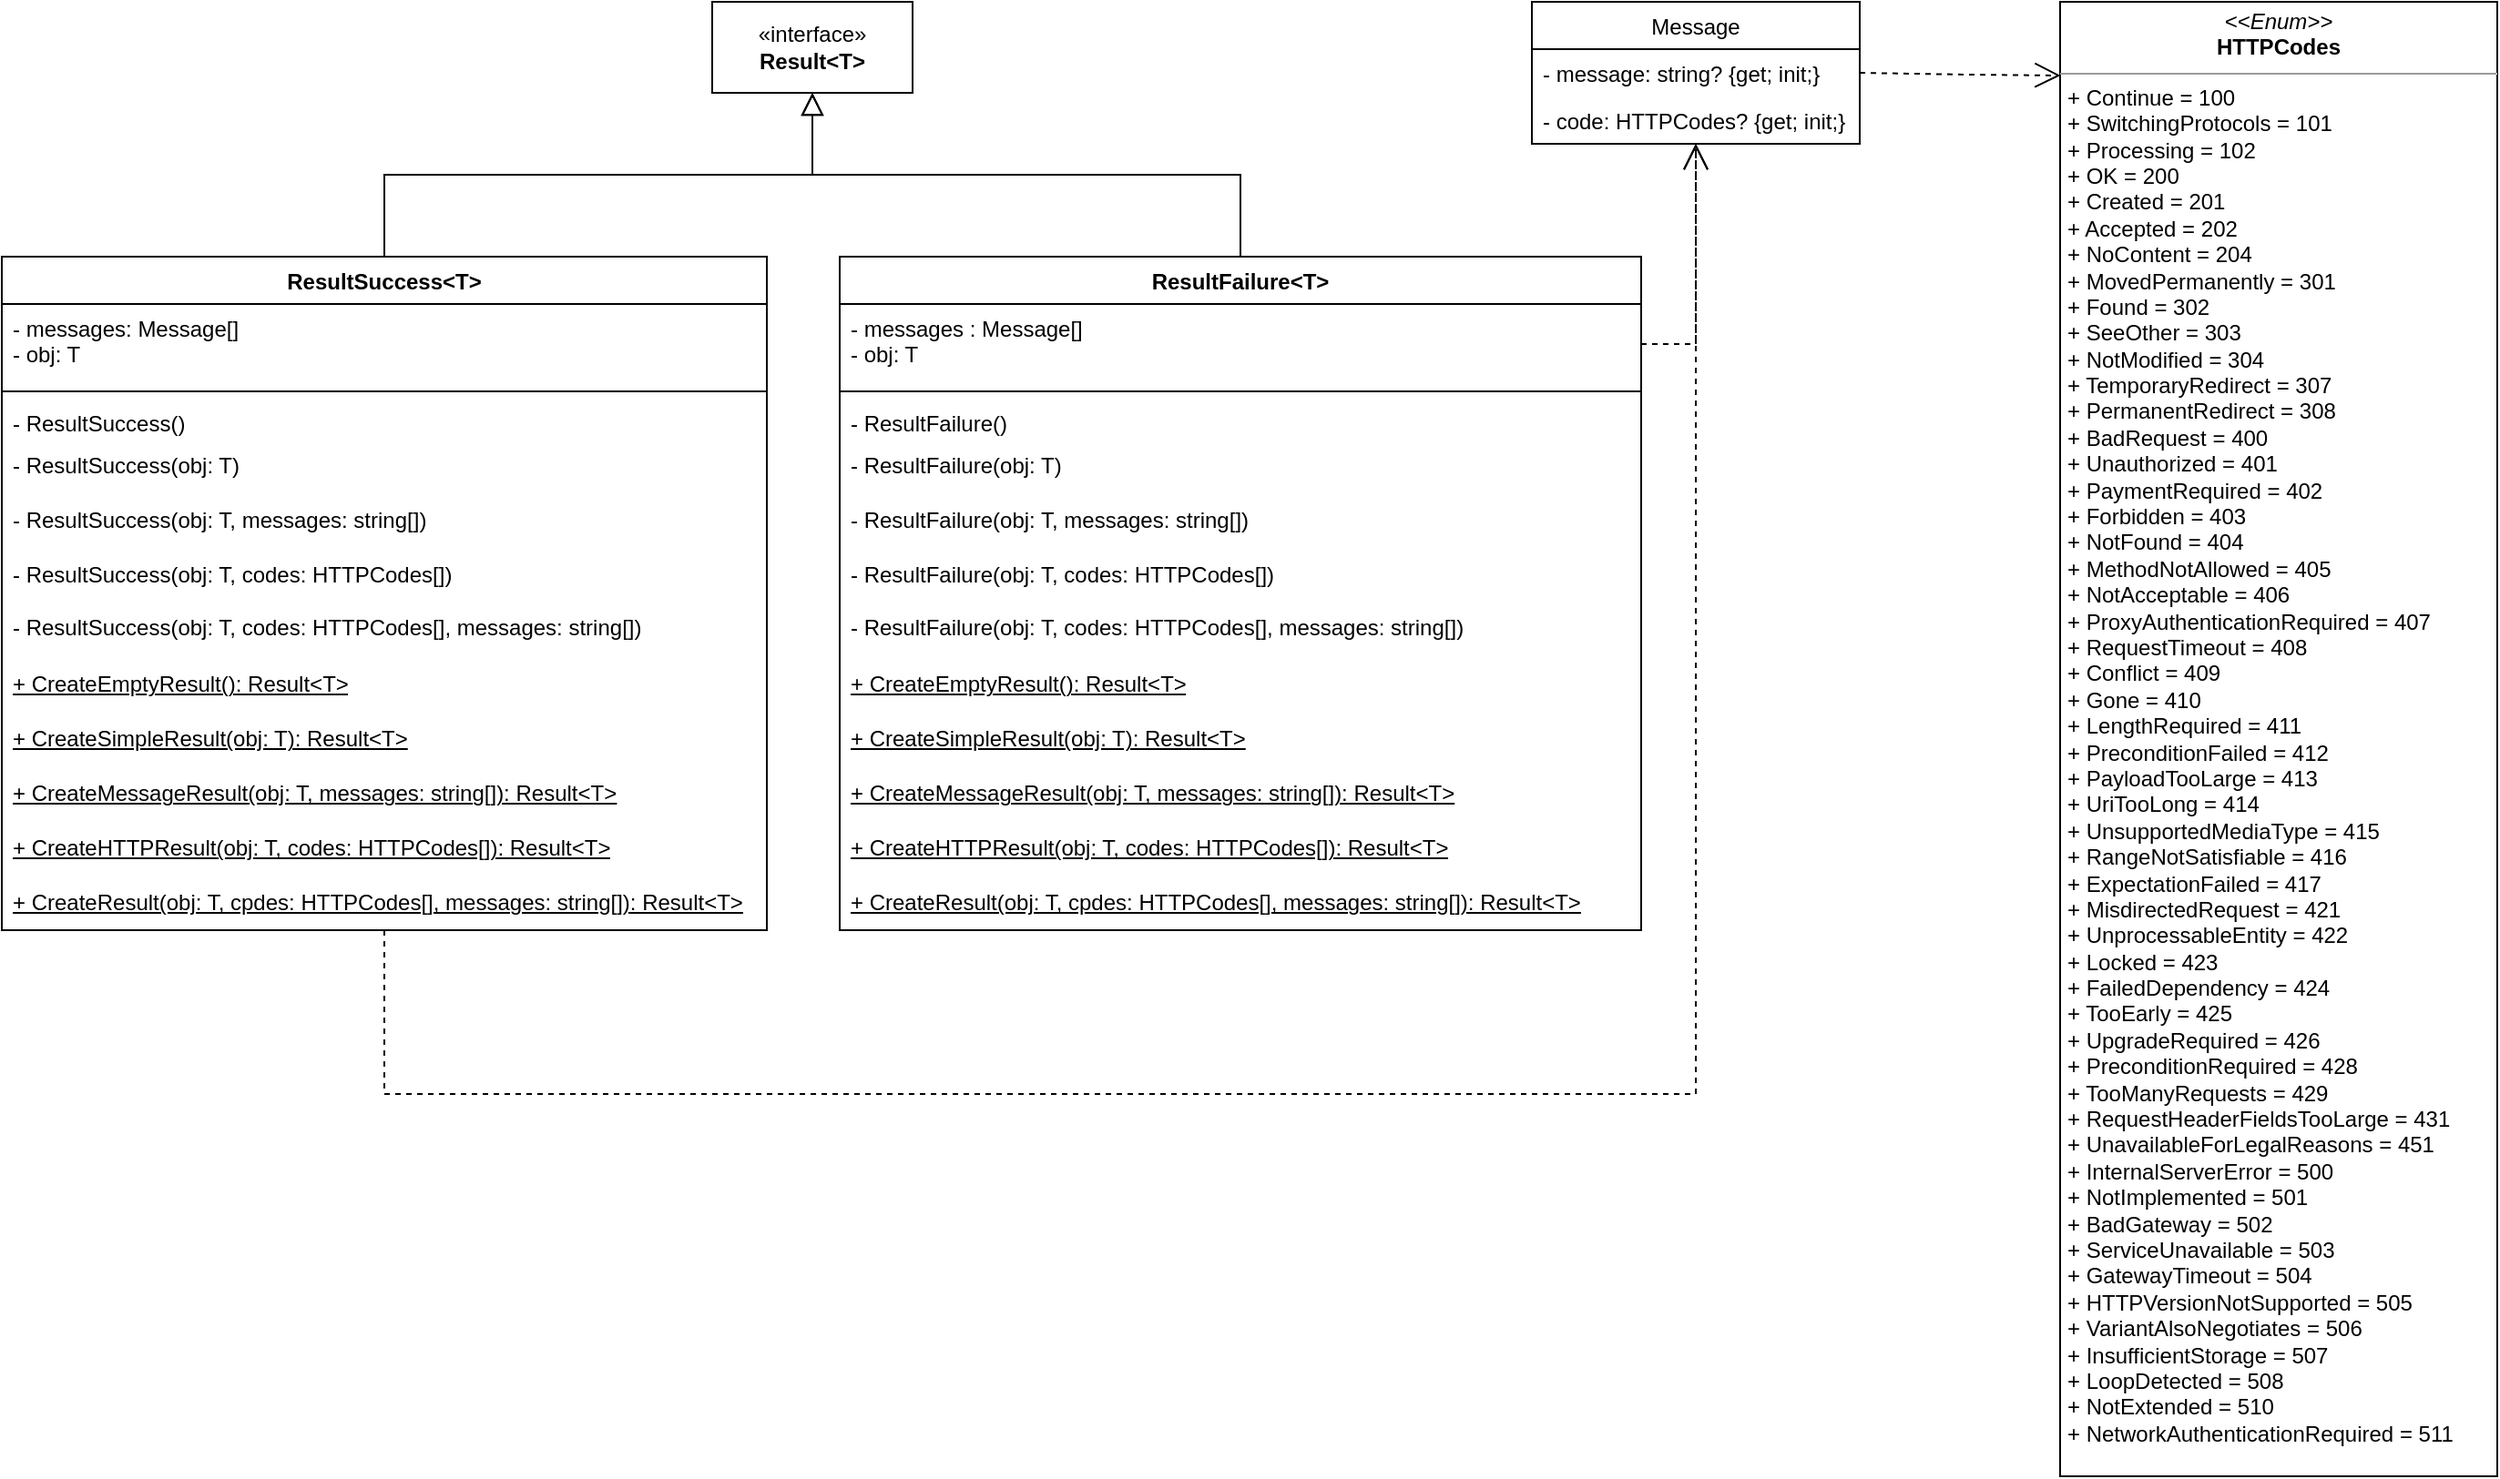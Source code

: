 <mxfile version="23.1.6" type="google">
  <diagram id="C5RBs43oDa-KdzZeNtuy" name="Page-1">
    <mxGraphModel grid="1" page="1" gridSize="10" guides="1" tooltips="1" connect="1" arrows="1" fold="1" pageScale="1" pageWidth="827" pageHeight="1169" math="0" shadow="0">
      <root>
        <mxCell id="WIyWlLk6GJQsqaUBKTNV-0" />
        <mxCell id="WIyWlLk6GJQsqaUBKTNV-1" parent="WIyWlLk6GJQsqaUBKTNV-0" />
        <mxCell id="zkfFHV4jXpPFQw0GAbJ--12" value="" style="endArrow=block;endSize=10;endFill=0;shadow=0;strokeWidth=1;rounded=0;edgeStyle=elbowEdgeStyle;elbow=vertical;entryX=0.5;entryY=1;entryDx=0;entryDy=0;exitX=0.5;exitY=0;exitDx=0;exitDy=0;" edge="1" parent="WIyWlLk6GJQsqaUBKTNV-1" source="0" target="EY5f2ATJ7aIXGbz0SOrr-1">
          <mxGeometry width="160" relative="1" as="geometry">
            <mxPoint x="-190" y="260" as="sourcePoint" />
            <mxPoint x="-100" y="190" as="targetPoint" />
          </mxGeometry>
        </mxCell>
        <mxCell id="zkfFHV4jXpPFQw0GAbJ--16" value="" style="endArrow=block;endSize=10;endFill=0;shadow=0;strokeWidth=1;rounded=0;edgeStyle=elbowEdgeStyle;elbow=vertical;entryX=0.5;entryY=1;entryDx=0;entryDy=0;exitX=0.5;exitY=0;exitDx=0;exitDy=0;" edge="1" parent="WIyWlLk6GJQsqaUBKTNV-1" source="4" target="EY5f2ATJ7aIXGbz0SOrr-1">
          <mxGeometry width="160" relative="1" as="geometry">
            <mxPoint y="260" as="sourcePoint" />
            <mxPoint x="-100" y="190" as="targetPoint" />
          </mxGeometry>
        </mxCell>
        <mxCell id="EY5f2ATJ7aIXGbz0SOrr-1" value="«interface»&lt;br&gt;&lt;b&gt;Result&amp;lt;T&amp;gt;&lt;/b&gt;" style="html=1;whiteSpace=wrap;" vertex="1" parent="WIyWlLk6GJQsqaUBKTNV-1">
          <mxGeometry x="-320" y="120" width="110" height="50" as="geometry" />
        </mxCell>
        <mxCell id="0" value="ResultSuccess&lt;T&gt;" style="swimlane;fontStyle=1;align=center;verticalAlign=top;childLayout=stackLayout;horizontal=1;startSize=26;horizontalStack=0;resizeParent=1;resizeParentMax=0;resizeLast=0;collapsible=1;marginBottom=0;" vertex="1" parent="WIyWlLk6GJQsqaUBKTNV-1">
          <mxGeometry x="-710" y="260" width="420" height="370" as="geometry" />
        </mxCell>
        <mxCell id="1" value="- messages: Message[]&#xa;- obj: T" style="text;strokeColor=none;fillColor=none;align=left;verticalAlign=top;spacingLeft=4;spacingRight=4;overflow=hidden;rotatable=0;points=[[0,0.5],[1,0.5]];portConstraint=eastwest;" vertex="1" parent="0">
          <mxGeometry y="26" width="420" height="44" as="geometry" />
        </mxCell>
        <mxCell id="2" value="" style="line;strokeWidth=1;fillColor=none;align=left;verticalAlign=middle;spacingTop=-1;spacingLeft=3;spacingRight=3;rotatable=0;labelPosition=right;points=[];portConstraint=eastwest;strokeColor=inherit;" vertex="1" parent="0">
          <mxGeometry y="70" width="420" height="8" as="geometry" />
        </mxCell>
        <object label="- ResultSuccess()&#xa;" id="3">
          <mxCell style="text;strokeColor=none;fillColor=none;align=left;verticalAlign=top;spacingLeft=4;spacingRight=4;overflow=hidden;rotatable=0;points=[[0,0.5],[1,0.5]];portConstraint=eastwest;fontStyle=0" vertex="1" parent="0">
            <mxGeometry y="78" width="420" height="22" as="geometry" />
          </mxCell>
        </object>
        <mxCell id="n5_cTBAzU2_Ctf0ikUZX-40" value="- ResultSuccess(obj: T)" style="text;strokeColor=none;fillColor=none;align=left;verticalAlign=middle;spacingLeft=4;spacingRight=4;overflow=hidden;points=[[0,0.5],[1,0.5]];portConstraint=eastwest;rotatable=0;whiteSpace=wrap;html=1;" vertex="1" parent="0">
          <mxGeometry y="100" width="420" height="30" as="geometry" />
        </mxCell>
        <mxCell id="n5_cTBAzU2_Ctf0ikUZX-41" value="- ResultSuccess(obj: T, messages: string[])" style="text;strokeColor=none;fillColor=none;align=left;verticalAlign=middle;spacingLeft=4;spacingRight=4;overflow=hidden;points=[[0,0.5],[1,0.5]];portConstraint=eastwest;rotatable=0;whiteSpace=wrap;html=1;" vertex="1" parent="0">
          <mxGeometry y="130" width="420" height="30" as="geometry" />
        </mxCell>
        <mxCell id="n5_cTBAzU2_Ctf0ikUZX-47" value="- ResultSuccess(obj: T, codes: HTTPCodes[])" style="text;strokeColor=none;fillColor=none;align=left;verticalAlign=middle;spacingLeft=4;spacingRight=4;overflow=hidden;points=[[0,0.5],[1,0.5]];portConstraint=eastwest;rotatable=0;whiteSpace=wrap;html=1;" vertex="1" parent="0">
          <mxGeometry y="160" width="420" height="30" as="geometry" />
        </mxCell>
        <mxCell id="n5_cTBAzU2_Ctf0ikUZX-46" value="- ResultSuccess(obj: T, codes: HTTPCodes[], messages: string[])&lt;div&gt;&lt;br&gt;&lt;br&gt;&lt;/div&gt;" style="text;strokeColor=none;fillColor=none;align=left;verticalAlign=top;spacingLeft=4;spacingRight=4;overflow=hidden;points=[[0,0.5],[1,0.5]];portConstraint=eastwest;rotatable=0;whiteSpace=wrap;html=1;" vertex="1" parent="0">
          <mxGeometry y="190" width="420" height="30" as="geometry" />
        </mxCell>
        <mxCell id="n5_cTBAzU2_Ctf0ikUZX-45" value="&lt;u&gt;+ CreateEmptyResult(): Result&amp;lt;T&amp;gt;&lt;/u&gt;" style="text;strokeColor=none;fillColor=none;align=left;verticalAlign=middle;spacingLeft=4;spacingRight=4;overflow=hidden;points=[[0,0.5],[1,0.5]];portConstraint=eastwest;rotatable=0;whiteSpace=wrap;html=1;fontStyle=4" vertex="1" parent="0">
          <mxGeometry y="220" width="420" height="30" as="geometry" />
        </mxCell>
        <mxCell id="n5_cTBAzU2_Ctf0ikUZX-44" value="&lt;u&gt;+ CreateSimpleResult(obj: T): Result&amp;lt;T&amp;gt;&lt;br&gt;&lt;/u&gt;" style="text;strokeColor=none;fillColor=none;align=left;verticalAlign=middle;spacingLeft=4;spacingRight=4;overflow=hidden;points=[[0,0.5],[1,0.5]];portConstraint=eastwest;rotatable=0;whiteSpace=wrap;html=1;" vertex="1" parent="0">
          <mxGeometry y="250" width="420" height="30" as="geometry" />
        </mxCell>
        <mxCell id="n5_cTBAzU2_Ctf0ikUZX-43" value="&lt;u&gt;+ CreateMessageResult(obj: T, messages: string[]): Result&amp;lt;T&amp;gt;&lt;br&gt;&lt;/u&gt;" style="text;strokeColor=none;fillColor=none;align=left;verticalAlign=middle;spacingLeft=4;spacingRight=4;overflow=hidden;points=[[0,0.5],[1,0.5]];portConstraint=eastwest;rotatable=0;whiteSpace=wrap;html=1;fontStyle=4" vertex="1" parent="0">
          <mxGeometry y="280" width="420" height="30" as="geometry" />
        </mxCell>
        <mxCell id="n5_cTBAzU2_Ctf0ikUZX-48" value="&lt;u&gt;+ CreateHTTPResult(obj: T, codes: HTTPCodes[]): Result&amp;lt;T&amp;gt;&lt;br&gt;&lt;/u&gt;" style="text;strokeColor=none;fillColor=none;align=left;verticalAlign=middle;spacingLeft=4;spacingRight=4;overflow=hidden;points=[[0,0.5],[1,0.5]];portConstraint=eastwest;rotatable=0;whiteSpace=wrap;html=1;" vertex="1" parent="0">
          <mxGeometry y="310" width="420" height="30" as="geometry" />
        </mxCell>
        <mxCell id="n5_cTBAzU2_Ctf0ikUZX-42" value="&lt;u&gt;+ CreateResult(obj: T, cpdes: HTTPCodes[], messages: string[]): Result&amp;lt;T&amp;gt;&lt;br&gt;&lt;/u&gt;" style="text;strokeColor=none;fillColor=none;align=left;verticalAlign=middle;spacingLeft=4;spacingRight=4;overflow=hidden;points=[[0,0.5],[1,0.5]];portConstraint=eastwest;rotatable=0;whiteSpace=wrap;html=1;" vertex="1" parent="0">
          <mxGeometry y="340" width="420" height="30" as="geometry" />
        </mxCell>
        <mxCell id="4" value="ResultFailure&lt;T&gt;" style="swimlane;fontStyle=1;align=center;verticalAlign=top;childLayout=stackLayout;horizontal=1;startSize=26;horizontalStack=0;resizeParent=1;resizeParentMax=0;resizeLast=0;collapsible=1;marginBottom=0;" vertex="1" parent="WIyWlLk6GJQsqaUBKTNV-1">
          <mxGeometry x="-250" y="260" width="440" height="370" as="geometry" />
        </mxCell>
        <mxCell id="5" value="- messages : Message[]&#xa;- obj: T" style="text;strokeColor=none;fillColor=none;align=left;verticalAlign=top;spacingLeft=4;spacingRight=4;overflow=hidden;rotatable=0;points=[[0,0.5],[1,0.5]];portConstraint=eastwest;" vertex="1" parent="4">
          <mxGeometry y="26" width="440" height="44" as="geometry" />
        </mxCell>
        <mxCell id="6" value="" style="line;strokeWidth=1;fillColor=none;align=left;verticalAlign=middle;spacingTop=-1;spacingLeft=3;spacingRight=3;rotatable=0;labelPosition=right;points=[];portConstraint=eastwest;strokeColor=inherit;" vertex="1" parent="4">
          <mxGeometry y="70" width="440" height="8" as="geometry" />
        </mxCell>
        <object label="- ResultFailure()&#xa;" id="n5_cTBAzU2_Ctf0ikUZX-56">
          <mxCell style="text;strokeColor=none;fillColor=none;align=left;verticalAlign=top;spacingLeft=4;spacingRight=4;overflow=hidden;rotatable=0;points=[[0,0.5],[1,0.5]];portConstraint=eastwest;fontStyle=0" vertex="1" parent="4">
            <mxGeometry y="78" width="440" height="22" as="geometry" />
          </mxCell>
        </object>
        <mxCell id="n5_cTBAzU2_Ctf0ikUZX-57" value="- ResultFailure(obj: T)" style="text;strokeColor=none;fillColor=none;align=left;verticalAlign=middle;spacingLeft=4;spacingRight=4;overflow=hidden;points=[[0,0.5],[1,0.5]];portConstraint=eastwest;rotatable=0;whiteSpace=wrap;html=1;" vertex="1" parent="4">
          <mxGeometry y="100" width="440" height="30" as="geometry" />
        </mxCell>
        <mxCell id="n5_cTBAzU2_Ctf0ikUZX-58" value="- ResultFailure(obj: T, messages: string[])" style="text;strokeColor=none;fillColor=none;align=left;verticalAlign=middle;spacingLeft=4;spacingRight=4;overflow=hidden;points=[[0,0.5],[1,0.5]];portConstraint=eastwest;rotatable=0;whiteSpace=wrap;html=1;" vertex="1" parent="4">
          <mxGeometry y="130" width="440" height="30" as="geometry" />
        </mxCell>
        <mxCell id="n5_cTBAzU2_Ctf0ikUZX-59" value="- ResultFailure(obj: T, codes: HTTPCodes[])" style="text;strokeColor=none;fillColor=none;align=left;verticalAlign=middle;spacingLeft=4;spacingRight=4;overflow=hidden;points=[[0,0.5],[1,0.5]];portConstraint=eastwest;rotatable=0;whiteSpace=wrap;html=1;" vertex="1" parent="4">
          <mxGeometry y="160" width="440" height="30" as="geometry" />
        </mxCell>
        <mxCell id="n5_cTBAzU2_Ctf0ikUZX-60" value="- ResultFailure(obj: T, codes: HTTPCodes[], messages: string[])&lt;div&gt;&lt;br&gt;&lt;br&gt;&lt;/div&gt;" style="text;strokeColor=none;fillColor=none;align=left;verticalAlign=top;spacingLeft=4;spacingRight=4;overflow=hidden;points=[[0,0.5],[1,0.5]];portConstraint=eastwest;rotatable=0;whiteSpace=wrap;html=1;" vertex="1" parent="4">
          <mxGeometry y="190" width="440" height="30" as="geometry" />
        </mxCell>
        <mxCell id="n5_cTBAzU2_Ctf0ikUZX-51" value="&lt;u&gt;+ CreateEmptyResult(): Result&amp;lt;T&amp;gt;&lt;/u&gt;" style="text;strokeColor=none;fillColor=none;align=left;verticalAlign=middle;spacingLeft=4;spacingRight=4;overflow=hidden;points=[[0,0.5],[1,0.5]];portConstraint=eastwest;rotatable=0;whiteSpace=wrap;html=1;fontStyle=4" vertex="1" parent="4">
          <mxGeometry y="220" width="440" height="30" as="geometry" />
        </mxCell>
        <mxCell id="n5_cTBAzU2_Ctf0ikUZX-52" value="&lt;u&gt;+ CreateSimpleResult(obj: T): Result&amp;lt;T&amp;gt;&lt;br&gt;&lt;/u&gt;" style="text;strokeColor=none;fillColor=none;align=left;verticalAlign=middle;spacingLeft=4;spacingRight=4;overflow=hidden;points=[[0,0.5],[1,0.5]];portConstraint=eastwest;rotatable=0;whiteSpace=wrap;html=1;" vertex="1" parent="4">
          <mxGeometry y="250" width="440" height="30" as="geometry" />
        </mxCell>
        <mxCell id="n5_cTBAzU2_Ctf0ikUZX-53" value="&lt;span&gt;+ CreateMessageResult(obj: T, messages: string[]): Result&amp;lt;T&amp;gt;&lt;br&gt;&lt;/span&gt;" style="text;strokeColor=none;fillColor=none;align=left;verticalAlign=middle;spacingLeft=4;spacingRight=4;overflow=hidden;points=[[0,0.5],[1,0.5]];portConstraint=eastwest;rotatable=0;whiteSpace=wrap;html=1;fontStyle=4" vertex="1" parent="4">
          <mxGeometry y="280" width="440" height="30" as="geometry" />
        </mxCell>
        <mxCell id="n5_cTBAzU2_Ctf0ikUZX-54" value="&lt;u&gt;+ CreateHTTPResult(obj: T, codes: HTTPCodes[]): Result&amp;lt;T&amp;gt;&lt;br&gt;&lt;/u&gt;" style="text;strokeColor=none;fillColor=none;align=left;verticalAlign=middle;spacingLeft=4;spacingRight=4;overflow=hidden;points=[[0,0.5],[1,0.5]];portConstraint=eastwest;rotatable=0;whiteSpace=wrap;html=1;" vertex="1" parent="4">
          <mxGeometry y="310" width="440" height="30" as="geometry" />
        </mxCell>
        <mxCell id="n5_cTBAzU2_Ctf0ikUZX-55" value="&lt;u&gt;+ CreateResult(obj: T, cpdes: HTTPCodes[], messages: string[]): Result&amp;lt;T&amp;gt;&lt;br&gt;&lt;/u&gt;" style="text;strokeColor=none;fillColor=none;align=left;verticalAlign=middle;spacingLeft=4;spacingRight=4;overflow=hidden;points=[[0,0.5],[1,0.5]];portConstraint=eastwest;rotatable=0;whiteSpace=wrap;html=1;" vertex="1" parent="4">
          <mxGeometry y="340" width="440" height="30" as="geometry" />
        </mxCell>
        <mxCell id="12" value="Message" style="swimlane;fontStyle=0;childLayout=stackLayout;horizontal=1;startSize=26;fillColor=none;horizontalStack=0;resizeParent=1;resizeParentMax=0;resizeLast=0;collapsible=1;marginBottom=0;" vertex="1" parent="WIyWlLk6GJQsqaUBKTNV-1">
          <mxGeometry x="130" y="120" width="180" height="78" as="geometry" />
        </mxCell>
        <mxCell id="13" value="- message: string? {get; init;}" style="text;strokeColor=none;fillColor=none;align=left;verticalAlign=top;spacingLeft=4;spacingRight=4;overflow=hidden;rotatable=0;points=[[0,0.5],[1,0.5]];portConstraint=eastwest;" vertex="1" parent="12">
          <mxGeometry y="26" width="180" height="26" as="geometry" />
        </mxCell>
        <mxCell id="14" value="- code: HTTPCodes? {get; init;}" style="text;strokeColor=none;fillColor=none;align=left;verticalAlign=top;spacingLeft=4;spacingRight=4;overflow=hidden;rotatable=0;points=[[0,0.5],[1,0.5]];portConstraint=eastwest;" vertex="1" parent="12">
          <mxGeometry y="52" width="180" height="26" as="geometry" />
        </mxCell>
        <mxCell id="23" value="" style="endArrow=open;endSize=12;dashed=1;html=1;rounded=0;exitX=1;exitY=0.5;exitDx=0;exitDy=0;" edge="1" parent="WIyWlLk6GJQsqaUBKTNV-1" source="5" target="12">
          <mxGeometry x="0.004" width="160" relative="1" as="geometry">
            <mxPoint x="-90" y="260" as="sourcePoint" />
            <mxPoint x="70" y="260" as="targetPoint" />
            <Array as="points">
              <mxPoint x="220" y="308" />
            </Array>
            <mxPoint as="offset" />
          </mxGeometry>
        </mxCell>
        <mxCell id="30" value="" style="endArrow=open;endSize=12;dashed=1;html=1;rounded=0;" edge="1" parent="WIyWlLk6GJQsqaUBKTNV-1" source="0" target="12">
          <mxGeometry width="160" relative="1" as="geometry">
            <mxPoint x="91" y="309" as="sourcePoint" />
            <mxPoint x="230" y="208" as="targetPoint" />
            <Array as="points">
              <mxPoint x="-500" y="720" />
              <mxPoint x="220" y="720" />
            </Array>
          </mxGeometry>
        </mxCell>
        <mxCell id="35" value="&lt;p style=&quot;margin:0px;margin-top:4px;text-align:center;&quot;&gt;&lt;i&gt;&amp;lt;&amp;lt;Enum&amp;gt;&amp;gt;&lt;/i&gt;&lt;br&gt;&lt;b&gt;HTTPCodes&lt;/b&gt;&lt;/p&gt;&lt;hr size=&quot;1&quot;&gt;&lt;p style=&quot;margin:0px;margin-left:4px;&quot;&gt;+ Continue = 100&lt;br&gt;+ SwitchingProtocols = 101&lt;/p&gt;&lt;p style=&quot;margin:0px;margin-left:4px;&quot;&gt;+&amp;nbsp;Processing = 102&lt;/p&gt;&lt;p style=&quot;margin:0px;margin-left:4px;&quot;&gt;+ OK = 200&lt;/p&gt;&lt;p style=&quot;margin:0px;margin-left:4px;&quot;&gt;+ Created = 201&lt;/p&gt;&lt;p style=&quot;margin:0px;margin-left:4px;&quot;&gt;+ Accepted = 202&lt;/p&gt;&lt;p style=&quot;margin:0px;margin-left:4px;&quot;&gt;+ NoContent = 204&lt;/p&gt;&lt;p style=&quot;margin:0px;margin-left:4px;&quot;&gt;+ MovedPermanently = 301&lt;/p&gt;&lt;p style=&quot;margin:0px;margin-left:4px;&quot;&gt;+ Found = 302&lt;/p&gt;&lt;p style=&quot;margin:0px;margin-left:4px;&quot;&gt;+ SeeOther = 303&lt;/p&gt;&lt;p style=&quot;margin:0px;margin-left:4px;&quot;&gt;+ NotModified = 304&lt;/p&gt;&lt;p style=&quot;margin:0px;margin-left:4px;&quot;&gt;+ TemporaryRedirect = 307&lt;/p&gt;&lt;p style=&quot;margin:0px;margin-left:4px;&quot;&gt;+ PermanentRedirect = 308&lt;/p&gt;&lt;p style=&quot;margin:0px;margin-left:4px;&quot;&gt;+ BadRequest = 400&lt;/p&gt;&lt;p style=&quot;margin:0px;margin-left:4px;&quot;&gt;+ Unauthorized = 401&lt;/p&gt;&lt;p style=&quot;margin:0px;margin-left:4px;&quot;&gt;+ PaymentRequired = 402&lt;/p&gt;&lt;p style=&quot;margin:0px;margin-left:4px;&quot;&gt;+ Forbidden = 403&lt;/p&gt;&lt;p style=&quot;margin:0px;margin-left:4px;&quot;&gt;+ NotFound = 404&lt;/p&gt;&lt;p style=&quot;margin:0px;margin-left:4px;&quot;&gt;+ MethodNotAllowed = 405&lt;/p&gt;&lt;p style=&quot;margin:0px;margin-left:4px;&quot;&gt;+ NotAcceptable = 406&lt;/p&gt;&lt;p style=&quot;margin:0px;margin-left:4px;&quot;&gt;+ ProxyAuthenticationRequired = 407&lt;/p&gt;&lt;p style=&quot;margin:0px;margin-left:4px;&quot;&gt;+ RequestTimeout = 408&lt;/p&gt;&lt;p style=&quot;margin:0px;margin-left:4px;&quot;&gt;+ Conflict = 409&lt;/p&gt;&lt;p style=&quot;margin:0px;margin-left:4px;&quot;&gt;+ Gone = 410&lt;/p&gt;&lt;p style=&quot;margin:0px;margin-left:4px;&quot;&gt;+ LengthRequired = 411&lt;/p&gt;&lt;p style=&quot;margin:0px;margin-left:4px;&quot;&gt;+ PreconditionFailed = 412&lt;/p&gt;&lt;p style=&quot;margin:0px;margin-left:4px;&quot;&gt;+ PayloadTooLarge = 413&lt;/p&gt;&lt;p style=&quot;margin:0px;margin-left:4px;&quot;&gt;+ UriTooLong = 414&lt;/p&gt;&lt;p style=&quot;margin:0px;margin-left:4px;&quot;&gt;+ UnsupportedMediaType = 415&lt;/p&gt;&lt;p style=&quot;margin:0px;margin-left:4px;&quot;&gt;+ RangeNotSatisfiable = 416&lt;/p&gt;&lt;p style=&quot;margin:0px;margin-left:4px;&quot;&gt;&lt;span style=&quot;background-color: initial;&quot;&gt;+ ExpectationFailed = 417&lt;/span&gt;&lt;/p&gt;&lt;p style=&quot;margin:0px;margin-left:4px;&quot;&gt;&lt;span style=&quot;background-color: initial;&quot;&gt;+ MisdirectedRequest = 421&lt;/span&gt;&lt;/p&gt;&lt;p style=&quot;margin:0px;margin-left:4px;&quot;&gt;&lt;span style=&quot;background-color: initial;&quot;&gt;+ UnprocessableEntity = 422&lt;/span&gt;&lt;/p&gt;&lt;p style=&quot;margin:0px;margin-left:4px;&quot;&gt;&lt;span style=&quot;background-color: initial;&quot;&gt;+ Locked = 423&lt;/span&gt;&lt;/p&gt;&lt;p style=&quot;margin:0px;margin-left:4px;&quot;&gt;&lt;span style=&quot;background-color: initial;&quot;&gt;+ FailedDependency = 424&lt;/span&gt;&lt;/p&gt;&lt;p style=&quot;margin:0px;margin-left:4px;&quot;&gt;&lt;span style=&quot;background-color: initial;&quot;&gt;+ TooEarly = 425&lt;/span&gt;&lt;/p&gt;&lt;p style=&quot;margin:0px;margin-left:4px;&quot;&gt;&lt;span style=&quot;background-color: initial;&quot;&gt;+ UpgradeRequired = 426&lt;/span&gt;&lt;/p&gt;&lt;p style=&quot;margin:0px;margin-left:4px;&quot;&gt;&lt;span style=&quot;background-color: initial;&quot;&gt;+ PreconditionRequired = 428&lt;/span&gt;&lt;/p&gt;&lt;p style=&quot;margin:0px;margin-left:4px;&quot;&gt;&lt;span style=&quot;background-color: initial;&quot;&gt;+ TooManyRequests = 429&lt;/span&gt;&lt;/p&gt;&lt;p style=&quot;margin:0px;margin-left:4px;&quot;&gt;&lt;span style=&quot;background-color: initial;&quot;&gt;+ RequestHeaderFieldsTooLarge = 431&lt;/span&gt;&lt;/p&gt;&lt;p style=&quot;margin:0px;margin-left:4px;&quot;&gt;&lt;span style=&quot;background-color: initial;&quot;&gt;+ UnavailableForLegalReasons = 451&lt;/span&gt;&lt;/p&gt;&lt;p style=&quot;margin:0px;margin-left:4px;&quot;&gt;&lt;span style=&quot;background-color: initial;&quot;&gt;+ InternalServerError = 500&lt;/span&gt;&lt;/p&gt;&lt;p style=&quot;margin:0px;margin-left:4px;&quot;&gt;&lt;span style=&quot;background-color: initial;&quot;&gt;+ NotImplemented = 501&lt;/span&gt;&lt;/p&gt;&lt;p style=&quot;margin:0px;margin-left:4px;&quot;&gt;&lt;span style=&quot;background-color: initial;&quot;&gt;+ BadGateway = 502&lt;/span&gt;&lt;/p&gt;&lt;p style=&quot;margin:0px;margin-left:4px;&quot;&gt;&lt;span style=&quot;background-color: initial;&quot;&gt;+ ServiceUnavailable = 503&lt;/span&gt;&lt;/p&gt;&lt;p style=&quot;margin:0px;margin-left:4px;&quot;&gt;&lt;span style=&quot;background-color: initial;&quot;&gt;+ GatewayTimeout = 504&lt;/span&gt;&lt;/p&gt;&lt;p style=&quot;margin:0px;margin-left:4px;&quot;&gt;&lt;span style=&quot;background-color: initial;&quot;&gt;+ HTTPVersionNotSupported = 505&lt;/span&gt;&lt;/p&gt;&lt;p style=&quot;margin:0px;margin-left:4px;&quot;&gt;&lt;span style=&quot;background-color: initial;&quot;&gt;+ VariantAlsoNegotiates = 506&lt;/span&gt;&lt;/p&gt;&lt;p style=&quot;margin:0px;margin-left:4px;&quot;&gt;&lt;span style=&quot;background-color: initial;&quot;&gt;+ InsufficientStorage = 507&lt;/span&gt;&lt;/p&gt;&lt;p style=&quot;margin:0px;margin-left:4px;&quot;&gt;&lt;span style=&quot;background-color: initial;&quot;&gt;+ LoopDetected = 508&lt;/span&gt;&lt;/p&gt;&lt;p style=&quot;margin:0px;margin-left:4px;&quot;&gt;&lt;span style=&quot;background-color: initial;&quot;&gt;+ NotExtended = 510&lt;/span&gt;&lt;/p&gt;&lt;p style=&quot;margin:0px;margin-left:4px;&quot;&gt;&lt;span style=&quot;background-color: initial;&quot;&gt;+ NetworkAuthenticationRequired = 511&lt;/span&gt;&lt;/p&gt;" style="verticalAlign=top;align=left;overflow=fill;fontSize=12;fontFamily=Helvetica;html=1;" vertex="1" parent="WIyWlLk6GJQsqaUBKTNV-1">
          <mxGeometry x="420" y="120" width="240" height="810" as="geometry" />
        </mxCell>
        <mxCell id="36" value="" style="endArrow=open;endSize=12;dashed=1;html=1;rounded=0;exitX=1;exitY=0.5;exitDx=0;exitDy=0;entryX=0.001;entryY=0.05;entryDx=0;entryDy=0;entryPerimeter=0;" edge="1" parent="WIyWlLk6GJQsqaUBKTNV-1" source="13" target="35">
          <mxGeometry width="160" relative="1" as="geometry">
            <mxPoint x="91" y="309" as="sourcePoint" />
            <mxPoint x="230" y="208" as="targetPoint" />
            <Array as="points">
              <mxPoint x="370" y="160" />
            </Array>
          </mxGeometry>
        </mxCell>
      </root>
    </mxGraphModel>
  </diagram>
</mxfile>
